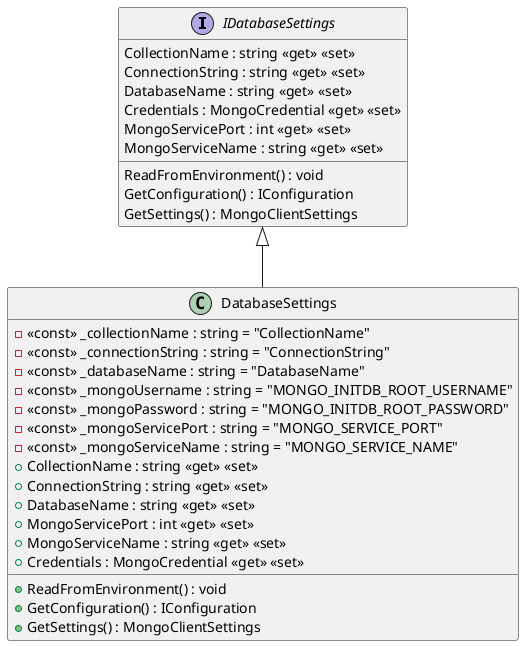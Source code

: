 @startuml
interface IDatabaseSettings {
    CollectionName : string <<get>> <<set>>
    ConnectionString : string <<get>> <<set>>
    DatabaseName : string <<get>> <<set>>
    Credentials : MongoCredential <<get>> <<set>>
    MongoServicePort : int <<get>> <<set>>
    MongoServiceName : string <<get>> <<set>>
    ReadFromEnvironment() : void
    GetConfiguration() : IConfiguration
    GetSettings() : MongoClientSettings
}
class DatabaseSettings {
    - <<const>> _collectionName : string = "CollectionName"
    - <<const>> _connectionString : string = "ConnectionString"
    - <<const>> _databaseName : string = "DatabaseName"
    - <<const>> _mongoUsername : string = "MONGO_INITDB_ROOT_USERNAME"
    - <<const>> _mongoPassword : string = "MONGO_INITDB_ROOT_PASSWORD"
    - <<const>> _mongoServicePort : string = "MONGO_SERVICE_PORT"
    - <<const>> _mongoServiceName : string = "MONGO_SERVICE_NAME"
    + CollectionName : string <<get>> <<set>>
    + ConnectionString : string <<get>> <<set>>
    + DatabaseName : string <<get>> <<set>>
    + MongoServicePort : int <<get>> <<set>>
    + MongoServiceName : string <<get>> <<set>>
    + Credentials : MongoCredential <<get>> <<set>>
    + ReadFromEnvironment() : void
    + GetConfiguration() : IConfiguration
    + GetSettings() : MongoClientSettings
}
IDatabaseSettings <|-- DatabaseSettings
@enduml
